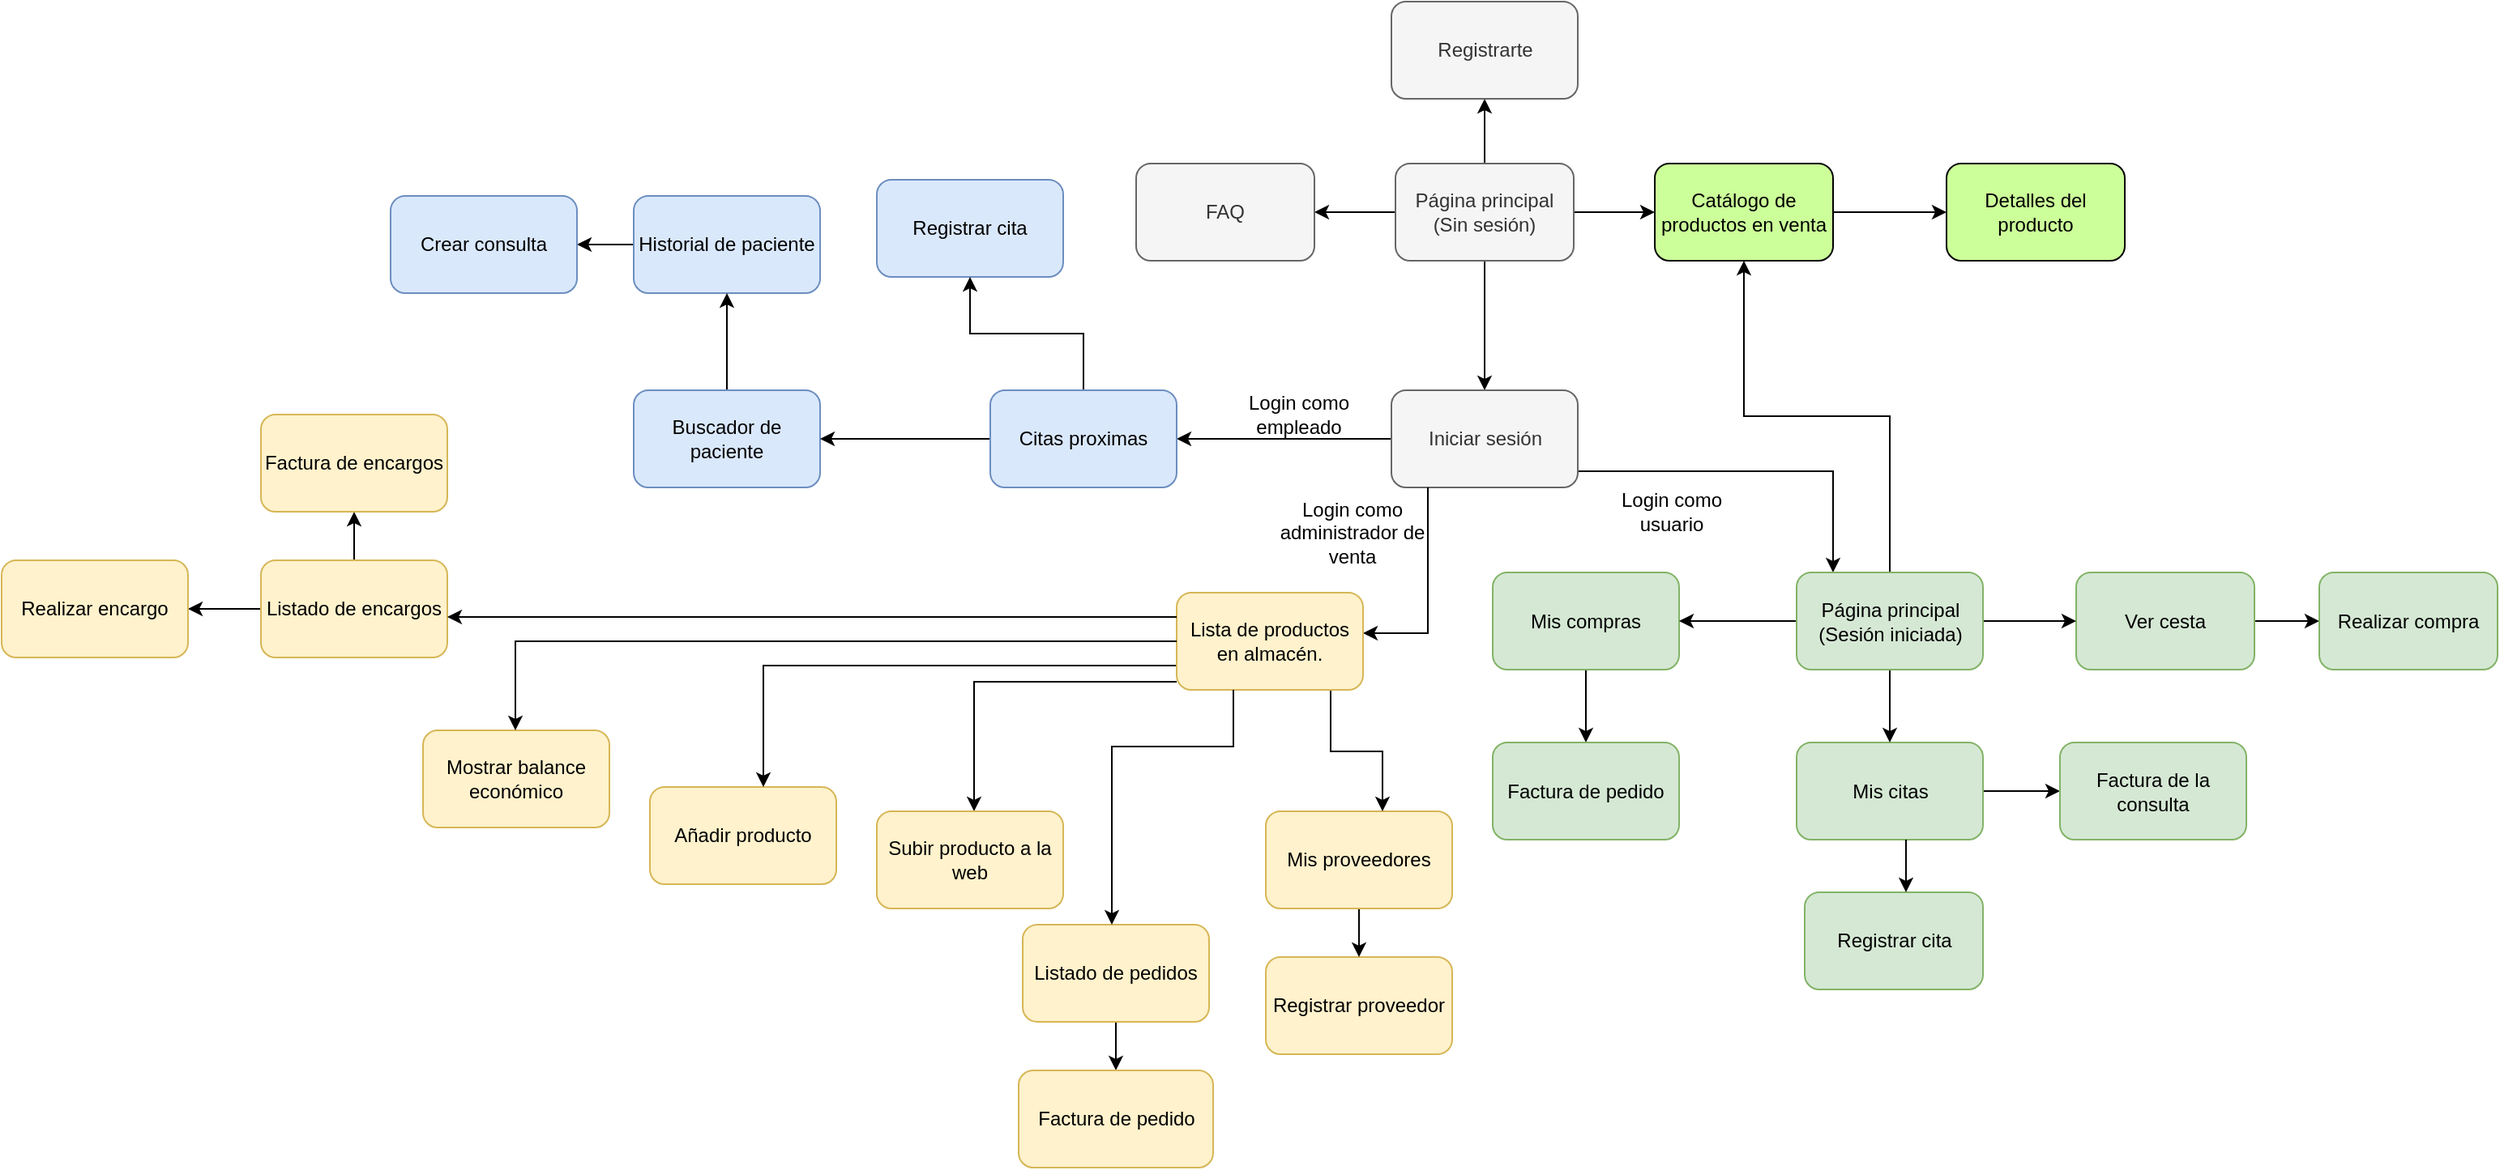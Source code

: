 <mxfile version="13.7.9" type="device"><diagram id="C5RBs43oDa-KdzZeNtuy" name="Page-1"><mxGraphModel dx="1851" dy="592" grid="1" gridSize="10" guides="1" tooltips="1" connect="1" arrows="1" fold="1" page="1" pageScale="1" pageWidth="827" pageHeight="1169" math="0" shadow="0"><root><mxCell id="WIyWlLk6GJQsqaUBKTNV-0"/><mxCell id="WIyWlLk6GJQsqaUBKTNV-1" parent="WIyWlLk6GJQsqaUBKTNV-0"/><mxCell id="2KvOzGvOW_UFK0QepmxF-3" value="" style="edgeStyle=orthogonalEdgeStyle;rounded=0;orthogonalLoop=1;jettySize=auto;html=1;" parent="WIyWlLk6GJQsqaUBKTNV-1" source="2KvOzGvOW_UFK0QepmxF-1" target="2KvOzGvOW_UFK0QepmxF-14" edge="1"><mxGeometry relative="1" as="geometry"><mxPoint x="135" y="250" as="targetPoint"/><Array as="points"><mxPoint x="135" y="110"/><mxPoint x="135" y="110"/></Array></mxGeometry></mxCell><mxCell id="2KvOzGvOW_UFK0QepmxF-6" value="" style="edgeStyle=orthogonalEdgeStyle;rounded=0;orthogonalLoop=1;jettySize=auto;html=1;" parent="WIyWlLk6GJQsqaUBKTNV-1" source="2KvOzGvOW_UFK0QepmxF-1" target="2KvOzGvOW_UFK0QepmxF-7" edge="1"><mxGeometry relative="1" as="geometry"><mxPoint x="5" y="140" as="targetPoint"/></mxGeometry></mxCell><mxCell id="2KvOzGvOW_UFK0QepmxF-11" value="" style="edgeStyle=orthogonalEdgeStyle;rounded=0;orthogonalLoop=1;jettySize=auto;html=1;" parent="WIyWlLk6GJQsqaUBKTNV-1" source="2KvOzGvOW_UFK0QepmxF-1" target="2KvOzGvOW_UFK0QepmxF-10" edge="1"><mxGeometry relative="1" as="geometry"/></mxCell><mxCell id="2KvOzGvOW_UFK0QepmxF-15" value="" style="edgeStyle=orthogonalEdgeStyle;rounded=0;orthogonalLoop=1;jettySize=auto;html=1;" parent="WIyWlLk6GJQsqaUBKTNV-1" source="2KvOzGvOW_UFK0QepmxF-1" target="2KvOzGvOW_UFK0QepmxF-4" edge="1"><mxGeometry relative="1" as="geometry"/></mxCell><mxCell id="2KvOzGvOW_UFK0QepmxF-1" value="Página principal&lt;br&gt;(Sin sesión)" style="rounded=1;whiteSpace=wrap;html=1;fillColor=#f5f5f5;strokeColor=#666666;fontColor=#333333;" parent="WIyWlLk6GJQsqaUBKTNV-1" vertex="1"><mxGeometry x="80" y="110" width="110" height="60" as="geometry"/></mxCell><mxCell id="2KvOzGvOW_UFK0QepmxF-58" value="" style="edgeStyle=orthogonalEdgeStyle;rounded=0;orthogonalLoop=1;jettySize=auto;html=1;" parent="WIyWlLk6GJQsqaUBKTNV-1" source="2KvOzGvOW_UFK0QepmxF-4" target="2KvOzGvOW_UFK0QepmxF-47" edge="1"><mxGeometry relative="1" as="geometry"/></mxCell><mxCell id="2KvOzGvOW_UFK0QepmxF-4" value="Catálogo de productos en venta" style="rounded=1;whiteSpace=wrap;html=1;fillColor=#CCFF99;" parent="WIyWlLk6GJQsqaUBKTNV-1" vertex="1"><mxGeometry x="240" y="110" width="110" height="60" as="geometry"/></mxCell><mxCell id="2KvOzGvOW_UFK0QepmxF-7" value="FAQ" style="rounded=1;whiteSpace=wrap;html=1;fillColor=#f5f5f5;strokeColor=#666666;fontColor=#333333;" parent="WIyWlLk6GJQsqaUBKTNV-1" vertex="1"><mxGeometry x="-80" y="110" width="110" height="60" as="geometry"/></mxCell><mxCell id="2KvOzGvOW_UFK0QepmxF-17" value="" style="edgeStyle=orthogonalEdgeStyle;rounded=0;orthogonalLoop=1;jettySize=auto;html=1;entryX=1;entryY=0.5;entryDx=0;entryDy=0;" parent="WIyWlLk6GJQsqaUBKTNV-1" source="2KvOzGvOW_UFK0QepmxF-10" target="2KvOzGvOW_UFK0QepmxF-67" edge="1"><mxGeometry relative="1" as="geometry"><mxPoint x="-55" y="280" as="targetPoint"/></mxGeometry></mxCell><mxCell id="2KvOzGvOW_UFK0QepmxF-21" value="" style="edgeStyle=orthogonalEdgeStyle;rounded=0;orthogonalLoop=1;jettySize=auto;html=1;" parent="WIyWlLk6GJQsqaUBKTNV-1" source="2KvOzGvOW_UFK0QepmxF-10" target="2KvOzGvOW_UFK0QepmxF-61" edge="1"><mxGeometry relative="1" as="geometry"><mxPoint x="135" y="390" as="targetPoint"/><Array as="points"><mxPoint x="350" y="300"/></Array></mxGeometry></mxCell><mxCell id="2KvOzGvOW_UFK0QepmxF-10" value="Iniciar sesión" style="whiteSpace=wrap;html=1;rounded=1;fillColor=#f5f5f5;strokeColor=#666666;fontColor=#333333;" parent="WIyWlLk6GJQsqaUBKTNV-1" vertex="1"><mxGeometry x="77.5" y="250" width="115" height="60" as="geometry"/></mxCell><mxCell id="2KvOzGvOW_UFK0QepmxF-14" value="Registrarte" style="whiteSpace=wrap;html=1;rounded=1;fillColor=#f5f5f5;strokeColor=#666666;fontColor=#333333;" parent="WIyWlLk6GJQsqaUBKTNV-1" vertex="1"><mxGeometry x="77.5" y="10" width="115" height="60" as="geometry"/></mxCell><mxCell id="2KvOzGvOW_UFK0QepmxF-19" value="Login como &lt;br&gt;empleado" style="text;html=1;align=center;verticalAlign=middle;resizable=0;points=[];autosize=1;" parent="WIyWlLk6GJQsqaUBKTNV-1" vertex="1"><mxGeometry x="-20" y="250" width="80" height="30" as="geometry"/></mxCell><mxCell id="2KvOzGvOW_UFK0QepmxF-70" value="" style="edgeStyle=orthogonalEdgeStyle;rounded=0;orthogonalLoop=1;jettySize=auto;html=1;" parent="WIyWlLk6GJQsqaUBKTNV-1" source="2KvOzGvOW_UFK0QepmxF-10" target="2KvOzGvOW_UFK0QepmxF-42" edge="1"><mxGeometry relative="1" as="geometry"><mxPoint x="-60" y="395" as="targetPoint"/><Array as="points"><mxPoint x="100" y="400"/></Array></mxGeometry></mxCell><mxCell id="2KvOzGvOW_UFK0QepmxF-22" value="Login como &lt;br&gt;usuario" style="text;html=1;align=center;verticalAlign=middle;resizable=0;points=[];autosize=1;" parent="WIyWlLk6GJQsqaUBKTNV-1" vertex="1"><mxGeometry x="210" y="310" width="80" height="30" as="geometry"/></mxCell><mxCell id="2KvOzGvOW_UFK0QepmxF-30" value="" style="edgeStyle=orthogonalEdgeStyle;rounded=0;orthogonalLoop=1;jettySize=auto;html=1;" parent="WIyWlLk6GJQsqaUBKTNV-1" source="2KvOzGvOW_UFK0QepmxF-24" target="2KvOzGvOW_UFK0QepmxF-27" edge="1"><mxGeometry relative="1" as="geometry"/></mxCell><mxCell id="2KvOzGvOW_UFK0QepmxF-24" value="Mis citas" style="whiteSpace=wrap;html=1;rounded=1;fillColor=#d5e8d4;strokeColor=#82b366;" parent="WIyWlLk6GJQsqaUBKTNV-1" vertex="1"><mxGeometry x="327.5" y="467.5" width="115" height="60" as="geometry"/></mxCell><mxCell id="2KvOzGvOW_UFK0QepmxF-33" value="" style="edgeStyle=orthogonalEdgeStyle;rounded=0;orthogonalLoop=1;jettySize=auto;html=1;" parent="WIyWlLk6GJQsqaUBKTNV-1" source="2KvOzGvOW_UFK0QepmxF-25" target="2KvOzGvOW_UFK0QepmxF-29" edge="1"><mxGeometry relative="1" as="geometry"/></mxCell><mxCell id="2KvOzGvOW_UFK0QepmxF-25" value="Historial de paciente" style="whiteSpace=wrap;html=1;rounded=1;fillColor=#dae8fc;strokeColor=#6c8ebf;" parent="WIyWlLk6GJQsqaUBKTNV-1" vertex="1"><mxGeometry x="-390" y="130" width="115" height="60" as="geometry"/></mxCell><mxCell id="2KvOzGvOW_UFK0QepmxF-27" value="Factura de la consulta" style="whiteSpace=wrap;html=1;rounded=1;fillColor=#d5e8d4;strokeColor=#82b366;" parent="WIyWlLk6GJQsqaUBKTNV-1" vertex="1"><mxGeometry x="490" y="467.5" width="115" height="60" as="geometry"/></mxCell><mxCell id="2KvOzGvOW_UFK0QepmxF-32" value="" style="edgeStyle=orthogonalEdgeStyle;rounded=0;orthogonalLoop=1;jettySize=auto;html=1;" parent="WIyWlLk6GJQsqaUBKTNV-1" source="2KvOzGvOW_UFK0QepmxF-28" target="2KvOzGvOW_UFK0QepmxF-25" edge="1"><mxGeometry relative="1" as="geometry"/></mxCell><mxCell id="2KvOzGvOW_UFK0QepmxF-28" value="Buscador de paciente" style="whiteSpace=wrap;html=1;rounded=1;fillColor=#dae8fc;strokeColor=#6c8ebf;" parent="WIyWlLk6GJQsqaUBKTNV-1" vertex="1"><mxGeometry x="-390" y="250" width="115" height="60" as="geometry"/></mxCell><mxCell id="2KvOzGvOW_UFK0QepmxF-29" value="Crear consulta" style="whiteSpace=wrap;html=1;rounded=1;fillColor=#dae8fc;strokeColor=#6c8ebf;" parent="WIyWlLk6GJQsqaUBKTNV-1" vertex="1"><mxGeometry x="-540" y="130" width="115" height="60" as="geometry"/></mxCell><mxCell id="2KvOzGvOW_UFK0QepmxF-34" value="Registrar cita" style="whiteSpace=wrap;html=1;rounded=1;fillColor=#dae8fc;strokeColor=#6c8ebf;" parent="WIyWlLk6GJQsqaUBKTNV-1" vertex="1"><mxGeometry x="-240" y="120" width="115" height="60" as="geometry"/></mxCell><mxCell id="2KvOzGvOW_UFK0QepmxF-37" value="Login como &lt;br&gt;administrador de&lt;br&gt;venta" style="text;html=1;align=center;verticalAlign=middle;resizable=0;points=[];autosize=1;" parent="WIyWlLk6GJQsqaUBKTNV-1" vertex="1"><mxGeometry x="-2" y="312.5" width="110" height="50" as="geometry"/></mxCell><mxCell id="2KvOzGvOW_UFK0QepmxF-39" value="Añadir producto" style="whiteSpace=wrap;html=1;rounded=1;fillColor=#fff2cc;strokeColor=#d6b656;" parent="WIyWlLk6GJQsqaUBKTNV-1" vertex="1"><mxGeometry x="-380" y="495" width="115" height="60" as="geometry"/></mxCell><mxCell id="2KvOzGvOW_UFK0QepmxF-40" value="Registrar proveedor" style="whiteSpace=wrap;html=1;rounded=1;fillColor=#fff2cc;strokeColor=#d6b656;" parent="WIyWlLk6GJQsqaUBKTNV-1" vertex="1"><mxGeometry y="600" width="115" height="60" as="geometry"/></mxCell><mxCell id="2KvOzGvOW_UFK0QepmxF-80" value="" style="edgeStyle=orthogonalEdgeStyle;rounded=0;orthogonalLoop=1;jettySize=auto;html=1;" parent="WIyWlLk6GJQsqaUBKTNV-1" source="2KvOzGvOW_UFK0QepmxF-41" target="2KvOzGvOW_UFK0QepmxF-40" edge="1"><mxGeometry relative="1" as="geometry"/></mxCell><mxCell id="2KvOzGvOW_UFK0QepmxF-41" value="Mis proveedores" style="whiteSpace=wrap;html=1;rounded=1;fillColor=#fff2cc;strokeColor=#d6b656;" parent="WIyWlLk6GJQsqaUBKTNV-1" vertex="1"><mxGeometry y="510" width="115" height="60" as="geometry"/></mxCell><mxCell id="2KvOzGvOW_UFK0QepmxF-81" value="" style="edgeStyle=orthogonalEdgeStyle;rounded=0;orthogonalLoop=1;jettySize=auto;html=1;" parent="WIyWlLk6GJQsqaUBKTNV-1" source="2KvOzGvOW_UFK0QepmxF-42" target="2KvOzGvOW_UFK0QepmxF-41" edge="1"><mxGeometry relative="1" as="geometry"><Array as="points"><mxPoint x="40" y="473"/><mxPoint x="72" y="473"/></Array></mxGeometry></mxCell><mxCell id="2KvOzGvOW_UFK0QepmxF-83" value="" style="edgeStyle=orthogonalEdgeStyle;rounded=0;orthogonalLoop=1;jettySize=auto;html=1;" parent="WIyWlLk6GJQsqaUBKTNV-1" source="2KvOzGvOW_UFK0QepmxF-42" target="2KvOzGvOW_UFK0QepmxF-43" edge="1"><mxGeometry relative="1" as="geometry"><mxPoint x="-222.5" y="400" as="targetPoint"/><Array as="points"><mxPoint x="-180" y="430"/></Array></mxGeometry></mxCell><mxCell id="2KvOzGvOW_UFK0QepmxF-85" value="" style="edgeStyle=orthogonalEdgeStyle;rounded=0;orthogonalLoop=1;jettySize=auto;html=1;" parent="WIyWlLk6GJQsqaUBKTNV-1" source="2KvOzGvOW_UFK0QepmxF-42" target="2KvOzGvOW_UFK0QepmxF-39" edge="1"><mxGeometry relative="1" as="geometry"><mxPoint x="-310" y="420" as="targetPoint"/><Array as="points"><mxPoint x="-310" y="420"/></Array></mxGeometry></mxCell><mxCell id="2KvOzGvOW_UFK0QepmxF-42" value="Lista de productos&lt;br&gt;en almacén." style="whiteSpace=wrap;html=1;rounded=1;fillColor=#fff2cc;strokeColor=#d6b656;" parent="WIyWlLk6GJQsqaUBKTNV-1" vertex="1"><mxGeometry x="-55" y="375" width="115" height="60" as="geometry"/></mxCell><mxCell id="2KvOzGvOW_UFK0QepmxF-43" value="Subir producto a la web" style="whiteSpace=wrap;html=1;rounded=1;fillColor=#fff2cc;strokeColor=#d6b656;" parent="WIyWlLk6GJQsqaUBKTNV-1" vertex="1"><mxGeometry x="-240" y="510" width="115" height="60" as="geometry"/></mxCell><mxCell id="2KvOzGvOW_UFK0QepmxF-78" value="" style="edgeStyle=orthogonalEdgeStyle;rounded=0;orthogonalLoop=1;jettySize=auto;html=1;" parent="WIyWlLk6GJQsqaUBKTNV-1" source="2KvOzGvOW_UFK0QepmxF-44" target="2KvOzGvOW_UFK0QepmxF-45" edge="1"><mxGeometry relative="1" as="geometry"/></mxCell><mxCell id="2KvOzGvOW_UFK0QepmxF-87" value="" style="edgeStyle=orthogonalEdgeStyle;rounded=0;orthogonalLoop=1;jettySize=auto;html=1;" parent="WIyWlLk6GJQsqaUBKTNV-1" source="2KvOzGvOW_UFK0QepmxF-44" target="2KvOzGvOW_UFK0QepmxF-46" edge="1"><mxGeometry relative="1" as="geometry"/></mxCell><mxCell id="2KvOzGvOW_UFK0QepmxF-44" value="Listado de encargos" style="whiteSpace=wrap;html=1;rounded=1;fillColor=#fff2cc;strokeColor=#d6b656;" parent="WIyWlLk6GJQsqaUBKTNV-1" vertex="1"><mxGeometry x="-620" y="355" width="115" height="60" as="geometry"/></mxCell><mxCell id="2KvOzGvOW_UFK0QepmxF-45" value="Factura de encargos" style="whiteSpace=wrap;html=1;rounded=1;fillColor=#fff2cc;strokeColor=#d6b656;" parent="WIyWlLk6GJQsqaUBKTNV-1" vertex="1"><mxGeometry x="-620" y="265" width="115" height="60" as="geometry"/></mxCell><mxCell id="2KvOzGvOW_UFK0QepmxF-46" value="Realizar encargo" style="whiteSpace=wrap;html=1;rounded=1;fillColor=#fff2cc;strokeColor=#d6b656;" parent="WIyWlLk6GJQsqaUBKTNV-1" vertex="1"><mxGeometry x="-780" y="355" width="115" height="60" as="geometry"/></mxCell><mxCell id="2KvOzGvOW_UFK0QepmxF-47" value="Detalles del producto" style="rounded=1;whiteSpace=wrap;html=1;fillColor=#CCFF99;" parent="WIyWlLk6GJQsqaUBKTNV-1" vertex="1"><mxGeometry x="420" y="110" width="110" height="60" as="geometry"/></mxCell><mxCell id="2KvOzGvOW_UFK0QepmxF-60" value="" style="edgeStyle=orthogonalEdgeStyle;rounded=0;orthogonalLoop=1;jettySize=auto;html=1;" parent="WIyWlLk6GJQsqaUBKTNV-1" source="2KvOzGvOW_UFK0QepmxF-49" target="2KvOzGvOW_UFK0QepmxF-50" edge="1"><mxGeometry relative="1" as="geometry"/></mxCell><mxCell id="2KvOzGvOW_UFK0QepmxF-49" value="Ver cesta" style="rounded=1;whiteSpace=wrap;html=1;fillColor=#d5e8d4;strokeColor=#82b366;" parent="WIyWlLk6GJQsqaUBKTNV-1" vertex="1"><mxGeometry x="500" y="362.5" width="110" height="60" as="geometry"/></mxCell><mxCell id="2KvOzGvOW_UFK0QepmxF-50" value="Realizar compra" style="rounded=1;whiteSpace=wrap;html=1;fillColor=#d5e8d4;strokeColor=#82b366;" parent="WIyWlLk6GJQsqaUBKTNV-1" vertex="1"><mxGeometry x="650" y="362.5" width="110" height="60" as="geometry"/></mxCell><mxCell id="2KvOzGvOW_UFK0QepmxF-55" value="Mostrar balance económico" style="whiteSpace=wrap;html=1;rounded=1;fillColor=#fff2cc;strokeColor=#d6b656;" parent="WIyWlLk6GJQsqaUBKTNV-1" vertex="1"><mxGeometry x="-520" y="460" width="115" height="60" as="geometry"/></mxCell><mxCell id="xg7AmCB7rB7gHT4VgQ43-3" value="" style="edgeStyle=orthogonalEdgeStyle;rounded=0;orthogonalLoop=1;jettySize=auto;html=1;" edge="1" parent="WIyWlLk6GJQsqaUBKTNV-1" source="2KvOzGvOW_UFK0QepmxF-56" target="xg7AmCB7rB7gHT4VgQ43-2"><mxGeometry relative="1" as="geometry"/></mxCell><mxCell id="2KvOzGvOW_UFK0QepmxF-56" value="Mis compras" style="whiteSpace=wrap;html=1;rounded=1;fillColor=#d5e8d4;strokeColor=#82b366;" parent="WIyWlLk6GJQsqaUBKTNV-1" vertex="1"><mxGeometry x="140" y="362.5" width="115" height="60" as="geometry"/></mxCell><mxCell id="2KvOzGvOW_UFK0QepmxF-89" value="" style="edgeStyle=orthogonalEdgeStyle;rounded=0;orthogonalLoop=1;jettySize=auto;html=1;" parent="WIyWlLk6GJQsqaUBKTNV-1" source="2KvOzGvOW_UFK0QepmxF-57" target="2KvOzGvOW_UFK0QepmxF-88" edge="1"><mxGeometry relative="1" as="geometry"/></mxCell><mxCell id="2KvOzGvOW_UFK0QepmxF-57" value="Listado de pedidos" style="whiteSpace=wrap;html=1;rounded=1;fillColor=#fff2cc;strokeColor=#d6b656;" parent="WIyWlLk6GJQsqaUBKTNV-1" vertex="1"><mxGeometry x="-150" y="580" width="115" height="60" as="geometry"/></mxCell><mxCell id="2KvOzGvOW_UFK0QepmxF-62" value="" style="edgeStyle=orthogonalEdgeStyle;rounded=0;orthogonalLoop=1;jettySize=auto;html=1;" parent="WIyWlLk6GJQsqaUBKTNV-1" source="2KvOzGvOW_UFK0QepmxF-61" target="2KvOzGvOW_UFK0QepmxF-56" edge="1"><mxGeometry relative="1" as="geometry"/></mxCell><mxCell id="2KvOzGvOW_UFK0QepmxF-63" value="" style="edgeStyle=orthogonalEdgeStyle;rounded=0;orthogonalLoop=1;jettySize=auto;html=1;" parent="WIyWlLk6GJQsqaUBKTNV-1" source="2KvOzGvOW_UFK0QepmxF-61" target="2KvOzGvOW_UFK0QepmxF-24" edge="1"><mxGeometry relative="1" as="geometry"/></mxCell><mxCell id="2KvOzGvOW_UFK0QepmxF-75" value="" style="edgeStyle=orthogonalEdgeStyle;rounded=0;orthogonalLoop=1;jettySize=auto;html=1;" parent="WIyWlLk6GJQsqaUBKTNV-1" source="2KvOzGvOW_UFK0QepmxF-61" target="2KvOzGvOW_UFK0QepmxF-49" edge="1"><mxGeometry relative="1" as="geometry"/></mxCell><mxCell id="2KvOzGvOW_UFK0QepmxF-94" value="" style="edgeStyle=orthogonalEdgeStyle;rounded=0;orthogonalLoop=1;jettySize=auto;html=1;" parent="WIyWlLk6GJQsqaUBKTNV-1" source="2KvOzGvOW_UFK0QepmxF-61" target="2KvOzGvOW_UFK0QepmxF-4" edge="1"><mxGeometry relative="1" as="geometry"><mxPoint x="385" y="282.5" as="targetPoint"/><Array as="points"><mxPoint x="385" y="266"/><mxPoint x="295" y="266"/></Array></mxGeometry></mxCell><mxCell id="2KvOzGvOW_UFK0QepmxF-61" value="Página principal&lt;br&gt;(Sesión iniciada)" style="whiteSpace=wrap;html=1;rounded=1;fillColor=#d5e8d4;strokeColor=#82b366;" parent="WIyWlLk6GJQsqaUBKTNV-1" vertex="1"><mxGeometry x="327.5" y="362.5" width="115" height="60" as="geometry"/></mxCell><mxCell id="2KvOzGvOW_UFK0QepmxF-68" value="" style="edgeStyle=orthogonalEdgeStyle;rounded=0;orthogonalLoop=1;jettySize=auto;html=1;" parent="WIyWlLk6GJQsqaUBKTNV-1" source="2KvOzGvOW_UFK0QepmxF-67" target="2KvOzGvOW_UFK0QepmxF-34" edge="1"><mxGeometry relative="1" as="geometry"/></mxCell><mxCell id="2KvOzGvOW_UFK0QepmxF-69" value="" style="edgeStyle=orthogonalEdgeStyle;rounded=0;orthogonalLoop=1;jettySize=auto;html=1;" parent="WIyWlLk6GJQsqaUBKTNV-1" source="2KvOzGvOW_UFK0QepmxF-67" target="2KvOzGvOW_UFK0QepmxF-28" edge="1"><mxGeometry relative="1" as="geometry"/></mxCell><mxCell id="2KvOzGvOW_UFK0QepmxF-67" value="Citas proximas" style="whiteSpace=wrap;html=1;rounded=1;fillColor=#dae8fc;strokeColor=#6c8ebf;" parent="WIyWlLk6GJQsqaUBKTNV-1" vertex="1"><mxGeometry x="-170" y="250" width="115" height="60" as="geometry"/></mxCell><mxCell id="2KvOzGvOW_UFK0QepmxF-76" value="Registrar cita" style="rounded=1;whiteSpace=wrap;html=1;fillColor=#d5e8d4;strokeColor=#82b366;" parent="WIyWlLk6GJQsqaUBKTNV-1" vertex="1"><mxGeometry x="332.5" y="560" width="110" height="60" as="geometry"/></mxCell><mxCell id="2KvOzGvOW_UFK0QepmxF-77" value="" style="edgeStyle=orthogonalEdgeStyle;rounded=0;orthogonalLoop=1;jettySize=auto;html=1;" parent="WIyWlLk6GJQsqaUBKTNV-1" source="2KvOzGvOW_UFK0QepmxF-24" target="2KvOzGvOW_UFK0QepmxF-76" edge="1"><mxGeometry relative="1" as="geometry"><mxPoint x="440" y="312.5" as="sourcePoint"/><Array as="points"><mxPoint x="395" y="550"/><mxPoint x="395" y="550"/></Array></mxGeometry></mxCell><mxCell id="2KvOzGvOW_UFK0QepmxF-86" value="" style="edgeStyle=orthogonalEdgeStyle;rounded=0;orthogonalLoop=1;jettySize=auto;html=1;" parent="WIyWlLk6GJQsqaUBKTNV-1" source="2KvOzGvOW_UFK0QepmxF-42" target="2KvOzGvOW_UFK0QepmxF-55" edge="1"><mxGeometry relative="1" as="geometry"><mxPoint x="-45" y="415" as="sourcePoint"/><mxPoint x="-279.941" y="480" as="targetPoint"/><Array as="points"><mxPoint x="-463" y="405"/></Array></mxGeometry></mxCell><mxCell id="2KvOzGvOW_UFK0QepmxF-88" value="Factura de pedido" style="whiteSpace=wrap;html=1;rounded=1;fillColor=#fff2cc;strokeColor=#d6b656;" parent="WIyWlLk6GJQsqaUBKTNV-1" vertex="1"><mxGeometry x="-152.5" y="670" width="120" height="60" as="geometry"/></mxCell><mxCell id="2KvOzGvOW_UFK0QepmxF-90" value="" style="edgeStyle=orthogonalEdgeStyle;rounded=0;orthogonalLoop=1;jettySize=auto;html=1;" parent="WIyWlLk6GJQsqaUBKTNV-1" source="2KvOzGvOW_UFK0QepmxF-42" target="2KvOzGvOW_UFK0QepmxF-57" edge="1"><mxGeometry relative="1" as="geometry"><mxPoint x="12.5" y="445" as="sourcePoint"/><mxPoint x="12.5" y="505" as="targetPoint"/><Array as="points"><mxPoint x="-20" y="470"/><mxPoint x="-95" y="470"/></Array></mxGeometry></mxCell><mxCell id="2KvOzGvOW_UFK0QepmxF-92" value="" style="edgeStyle=orthogonalEdgeStyle;rounded=0;orthogonalLoop=1;jettySize=auto;html=1;" parent="WIyWlLk6GJQsqaUBKTNV-1" source="2KvOzGvOW_UFK0QepmxF-42" target="2KvOzGvOW_UFK0QepmxF-44" edge="1"><mxGeometry relative="1" as="geometry"><mxPoint x="-45" y="415" as="sourcePoint"/><mxPoint x="-453" y="470" as="targetPoint"/><Array as="points"><mxPoint x="-480" y="390"/><mxPoint x="-480" y="390"/></Array></mxGeometry></mxCell><mxCell id="xg7AmCB7rB7gHT4VgQ43-2" value="Factura de pedido" style="whiteSpace=wrap;html=1;rounded=1;fillColor=#d5e8d4;strokeColor=#82b366;" vertex="1" parent="WIyWlLk6GJQsqaUBKTNV-1"><mxGeometry x="140" y="467.5" width="115" height="60" as="geometry"/></mxCell></root></mxGraphModel></diagram></mxfile>